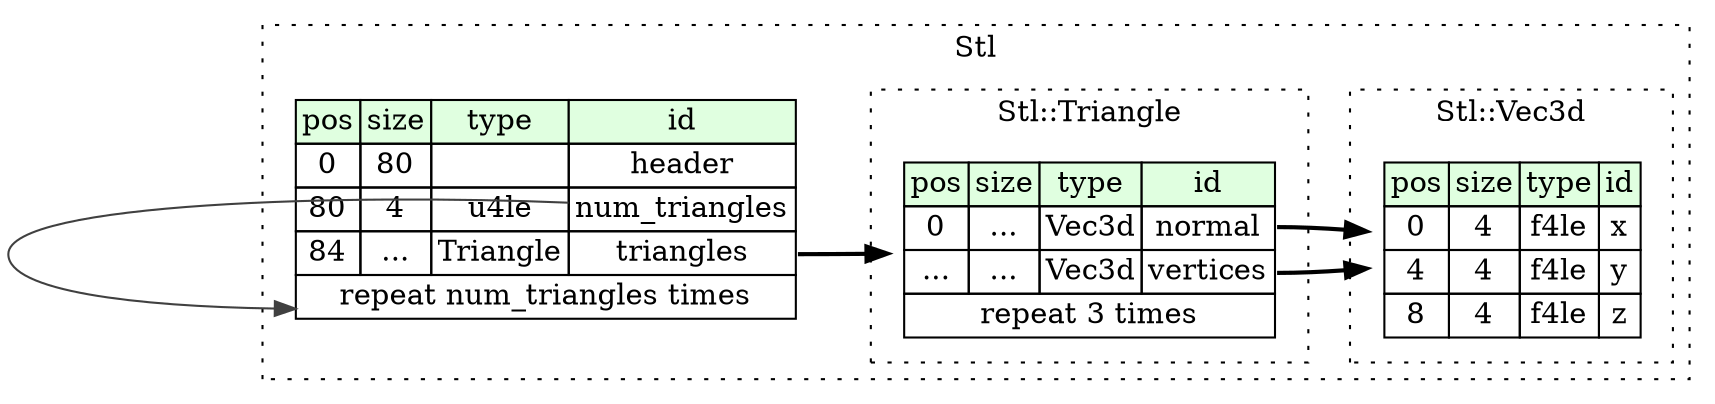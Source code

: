 digraph {
	rankdir=LR;
	node [shape=plaintext];
	subgraph cluster__stl {
		label="Stl";
		graph[style=dotted];

		stl__seq [label=<<TABLE BORDER="0" CELLBORDER="1" CELLSPACING="0">
			<TR><TD BGCOLOR="#E0FFE0">pos</TD><TD BGCOLOR="#E0FFE0">size</TD><TD BGCOLOR="#E0FFE0">type</TD><TD BGCOLOR="#E0FFE0">id</TD></TR>
			<TR><TD PORT="header_pos">0</TD><TD PORT="header_size">80</TD><TD></TD><TD PORT="header_type">header</TD></TR>
			<TR><TD PORT="num_triangles_pos">80</TD><TD PORT="num_triangles_size">4</TD><TD>u4le</TD><TD PORT="num_triangles_type">num_triangles</TD></TR>
			<TR><TD PORT="triangles_pos">84</TD><TD PORT="triangles_size">...</TD><TD>Triangle</TD><TD PORT="triangles_type">triangles</TD></TR>
			<TR><TD COLSPAN="4" PORT="triangles__repeat">repeat num_triangles times</TD></TR>
		</TABLE>>];
		subgraph cluster__triangle {
			label="Stl::Triangle";
			graph[style=dotted];

			triangle__seq [label=<<TABLE BORDER="0" CELLBORDER="1" CELLSPACING="0">
				<TR><TD BGCOLOR="#E0FFE0">pos</TD><TD BGCOLOR="#E0FFE0">size</TD><TD BGCOLOR="#E0FFE0">type</TD><TD BGCOLOR="#E0FFE0">id</TD></TR>
				<TR><TD PORT="normal_pos">0</TD><TD PORT="normal_size">...</TD><TD>Vec3d</TD><TD PORT="normal_type">normal</TD></TR>
				<TR><TD PORT="vertices_pos">...</TD><TD PORT="vertices_size">...</TD><TD>Vec3d</TD><TD PORT="vertices_type">vertices</TD></TR>
				<TR><TD COLSPAN="4" PORT="vertices__repeat">repeat 3 times</TD></TR>
			</TABLE>>];
		}
		subgraph cluster__vec3d {
			label="Stl::Vec3d";
			graph[style=dotted];

			vec3d__seq [label=<<TABLE BORDER="0" CELLBORDER="1" CELLSPACING="0">
				<TR><TD BGCOLOR="#E0FFE0">pos</TD><TD BGCOLOR="#E0FFE0">size</TD><TD BGCOLOR="#E0FFE0">type</TD><TD BGCOLOR="#E0FFE0">id</TD></TR>
				<TR><TD PORT="x_pos">0</TD><TD PORT="x_size">4</TD><TD>f4le</TD><TD PORT="x_type">x</TD></TR>
				<TR><TD PORT="y_pos">4</TD><TD PORT="y_size">4</TD><TD>f4le</TD><TD PORT="y_type">y</TD></TR>
				<TR><TD PORT="z_pos">8</TD><TD PORT="z_size">4</TD><TD>f4le</TD><TD PORT="z_type">z</TD></TR>
			</TABLE>>];
		}
	}
	stl__seq:triangles_type -> triangle__seq [style=bold];
	stl__seq:num_triangles_type -> stl__seq:triangles__repeat [color="#404040"];
	triangle__seq:normal_type -> vec3d__seq [style=bold];
	triangle__seq:vertices_type -> vec3d__seq [style=bold];
}
